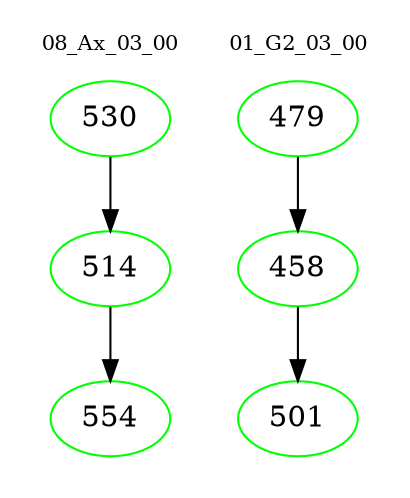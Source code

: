 digraph{
subgraph cluster_0 {
color = white
label = "08_Ax_03_00";
fontsize=10;
T0_530 [label="530", color="green"]
T0_530 -> T0_514 [color="black"]
T0_514 [label="514", color="green"]
T0_514 -> T0_554 [color="black"]
T0_554 [label="554", color="green"]
}
subgraph cluster_1 {
color = white
label = "01_G2_03_00";
fontsize=10;
T1_479 [label="479", color="green"]
T1_479 -> T1_458 [color="black"]
T1_458 [label="458", color="green"]
T1_458 -> T1_501 [color="black"]
T1_501 [label="501", color="green"]
}
}
